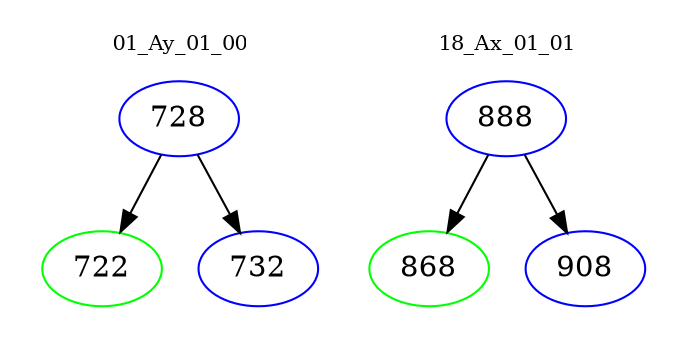 digraph{
subgraph cluster_0 {
color = white
label = "01_Ay_01_00";
fontsize=10;
T0_728 [label="728", color="blue"]
T0_728 -> T0_722 [color="black"]
T0_722 [label="722", color="green"]
T0_728 -> T0_732 [color="black"]
T0_732 [label="732", color="blue"]
}
subgraph cluster_1 {
color = white
label = "18_Ax_01_01";
fontsize=10;
T1_888 [label="888", color="blue"]
T1_888 -> T1_868 [color="black"]
T1_868 [label="868", color="green"]
T1_888 -> T1_908 [color="black"]
T1_908 [label="908", color="blue"]
}
}
